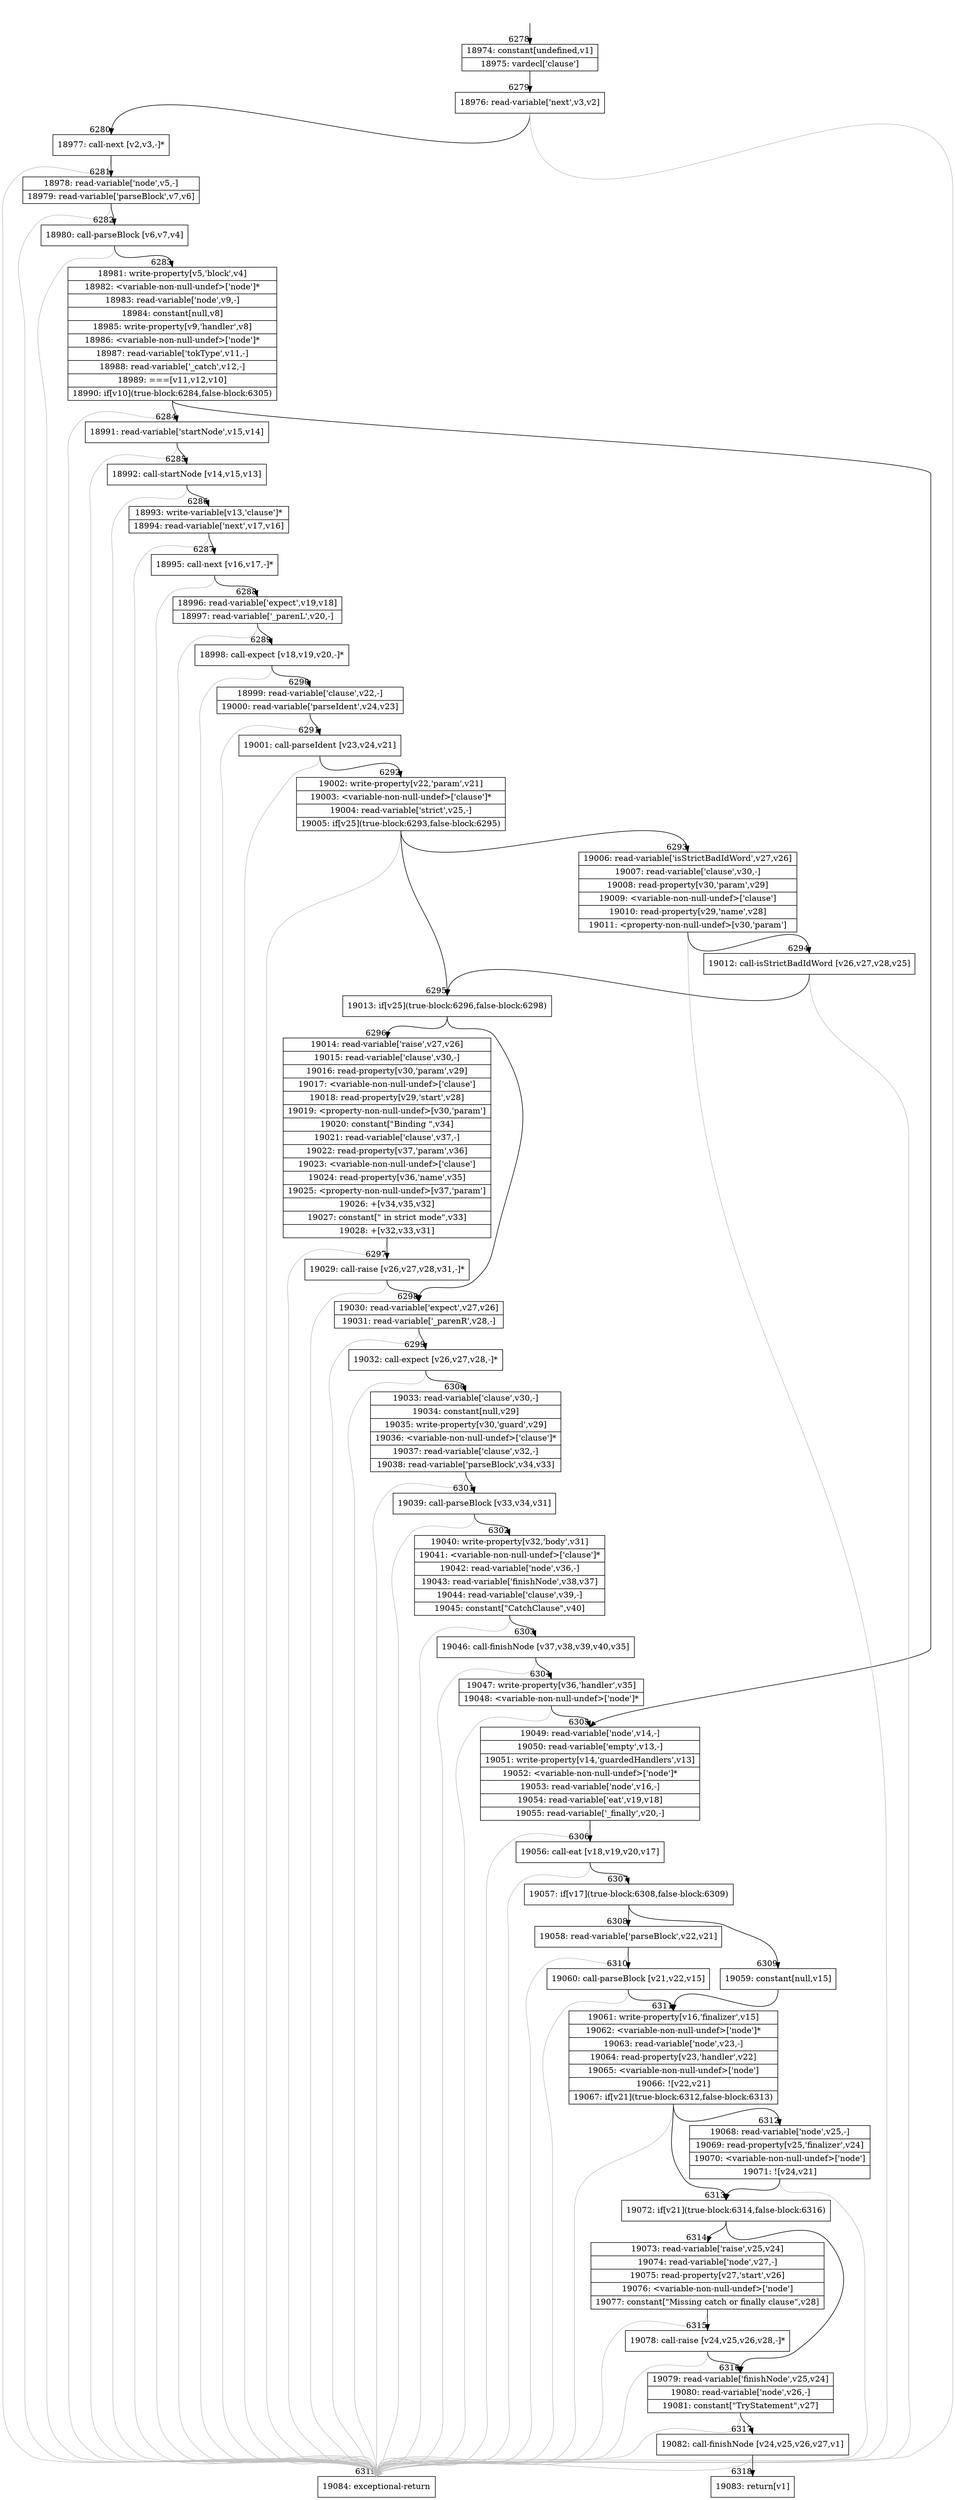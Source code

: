 digraph {
rankdir="TD"
BB_entry358[shape=none,label=""];
BB_entry358 -> BB6278 [tailport=s, headport=n, headlabel="    6278"]
BB6278 [shape=record label="{18974: constant[undefined,v1]|18975: vardecl['clause']}" ] 
BB6278 -> BB6279 [tailport=s, headport=n, headlabel="      6279"]
BB6279 [shape=record label="{18976: read-variable['next',v3,v2]}" ] 
BB6279 -> BB6280 [tailport=s, headport=n, headlabel="      6280"]
BB6279 -> BB6319 [tailport=s, headport=n, color=gray, headlabel="      6319"]
BB6280 [shape=record label="{18977: call-next [v2,v3,-]*}" ] 
BB6280 -> BB6281 [tailport=s, headport=n, headlabel="      6281"]
BB6280 -> BB6319 [tailport=s, headport=n, color=gray]
BB6281 [shape=record label="{18978: read-variable['node',v5,-]|18979: read-variable['parseBlock',v7,v6]}" ] 
BB6281 -> BB6282 [tailport=s, headport=n, headlabel="      6282"]
BB6281 -> BB6319 [tailport=s, headport=n, color=gray]
BB6282 [shape=record label="{18980: call-parseBlock [v6,v7,v4]}" ] 
BB6282 -> BB6283 [tailport=s, headport=n, headlabel="      6283"]
BB6282 -> BB6319 [tailport=s, headport=n, color=gray]
BB6283 [shape=record label="{18981: write-property[v5,'block',v4]|18982: \<variable-non-null-undef\>['node']*|18983: read-variable['node',v9,-]|18984: constant[null,v8]|18985: write-property[v9,'handler',v8]|18986: \<variable-non-null-undef\>['node']*|18987: read-variable['tokType',v11,-]|18988: read-variable['_catch',v12,-]|18989: ===[v11,v12,v10]|18990: if[v10](true-block:6284,false-block:6305)}" ] 
BB6283 -> BB6284 [tailport=s, headport=n, headlabel="      6284"]
BB6283 -> BB6305 [tailport=s, headport=n, headlabel="      6305"]
BB6283 -> BB6319 [tailport=s, headport=n, color=gray]
BB6284 [shape=record label="{18991: read-variable['startNode',v15,v14]}" ] 
BB6284 -> BB6285 [tailport=s, headport=n, headlabel="      6285"]
BB6284 -> BB6319 [tailport=s, headport=n, color=gray]
BB6285 [shape=record label="{18992: call-startNode [v14,v15,v13]}" ] 
BB6285 -> BB6286 [tailport=s, headport=n, headlabel="      6286"]
BB6285 -> BB6319 [tailport=s, headport=n, color=gray]
BB6286 [shape=record label="{18993: write-variable[v13,'clause']*|18994: read-variable['next',v17,v16]}" ] 
BB6286 -> BB6287 [tailport=s, headport=n, headlabel="      6287"]
BB6286 -> BB6319 [tailport=s, headport=n, color=gray]
BB6287 [shape=record label="{18995: call-next [v16,v17,-]*}" ] 
BB6287 -> BB6288 [tailport=s, headport=n, headlabel="      6288"]
BB6287 -> BB6319 [tailport=s, headport=n, color=gray]
BB6288 [shape=record label="{18996: read-variable['expect',v19,v18]|18997: read-variable['_parenL',v20,-]}" ] 
BB6288 -> BB6289 [tailport=s, headport=n, headlabel="      6289"]
BB6288 -> BB6319 [tailport=s, headport=n, color=gray]
BB6289 [shape=record label="{18998: call-expect [v18,v19,v20,-]*}" ] 
BB6289 -> BB6290 [tailport=s, headport=n, headlabel="      6290"]
BB6289 -> BB6319 [tailport=s, headport=n, color=gray]
BB6290 [shape=record label="{18999: read-variable['clause',v22,-]|19000: read-variable['parseIdent',v24,v23]}" ] 
BB6290 -> BB6291 [tailport=s, headport=n, headlabel="      6291"]
BB6290 -> BB6319 [tailport=s, headport=n, color=gray]
BB6291 [shape=record label="{19001: call-parseIdent [v23,v24,v21]}" ] 
BB6291 -> BB6292 [tailport=s, headport=n, headlabel="      6292"]
BB6291 -> BB6319 [tailport=s, headport=n, color=gray]
BB6292 [shape=record label="{19002: write-property[v22,'param',v21]|19003: \<variable-non-null-undef\>['clause']*|19004: read-variable['strict',v25,-]|19005: if[v25](true-block:6293,false-block:6295)}" ] 
BB6292 -> BB6295 [tailport=s, headport=n, headlabel="      6295"]
BB6292 -> BB6293 [tailport=s, headport=n, headlabel="      6293"]
BB6292 -> BB6319 [tailport=s, headport=n, color=gray]
BB6293 [shape=record label="{19006: read-variable['isStrictBadIdWord',v27,v26]|19007: read-variable['clause',v30,-]|19008: read-property[v30,'param',v29]|19009: \<variable-non-null-undef\>['clause']|19010: read-property[v29,'name',v28]|19011: \<property-non-null-undef\>[v30,'param']}" ] 
BB6293 -> BB6294 [tailport=s, headport=n, headlabel="      6294"]
BB6293 -> BB6319 [tailport=s, headport=n, color=gray]
BB6294 [shape=record label="{19012: call-isStrictBadIdWord [v26,v27,v28,v25]}" ] 
BB6294 -> BB6295 [tailport=s, headport=n]
BB6294 -> BB6319 [tailport=s, headport=n, color=gray]
BB6295 [shape=record label="{19013: if[v25](true-block:6296,false-block:6298)}" ] 
BB6295 -> BB6296 [tailport=s, headport=n, headlabel="      6296"]
BB6295 -> BB6298 [tailport=s, headport=n, headlabel="      6298"]
BB6296 [shape=record label="{19014: read-variable['raise',v27,v26]|19015: read-variable['clause',v30,-]|19016: read-property[v30,'param',v29]|19017: \<variable-non-null-undef\>['clause']|19018: read-property[v29,'start',v28]|19019: \<property-non-null-undef\>[v30,'param']|19020: constant[\"Binding \",v34]|19021: read-variable['clause',v37,-]|19022: read-property[v37,'param',v36]|19023: \<variable-non-null-undef\>['clause']|19024: read-property[v36,'name',v35]|19025: \<property-non-null-undef\>[v37,'param']|19026: +[v34,v35,v32]|19027: constant[\" in strict mode\",v33]|19028: +[v32,v33,v31]}" ] 
BB6296 -> BB6297 [tailport=s, headport=n, headlabel="      6297"]
BB6296 -> BB6319 [tailport=s, headport=n, color=gray]
BB6297 [shape=record label="{19029: call-raise [v26,v27,v28,v31,-]*}" ] 
BB6297 -> BB6298 [tailport=s, headport=n]
BB6297 -> BB6319 [tailport=s, headport=n, color=gray]
BB6298 [shape=record label="{19030: read-variable['expect',v27,v26]|19031: read-variable['_parenR',v28,-]}" ] 
BB6298 -> BB6299 [tailport=s, headport=n, headlabel="      6299"]
BB6298 -> BB6319 [tailport=s, headport=n, color=gray]
BB6299 [shape=record label="{19032: call-expect [v26,v27,v28,-]*}" ] 
BB6299 -> BB6300 [tailport=s, headport=n, headlabel="      6300"]
BB6299 -> BB6319 [tailport=s, headport=n, color=gray]
BB6300 [shape=record label="{19033: read-variable['clause',v30,-]|19034: constant[null,v29]|19035: write-property[v30,'guard',v29]|19036: \<variable-non-null-undef\>['clause']*|19037: read-variable['clause',v32,-]|19038: read-variable['parseBlock',v34,v33]}" ] 
BB6300 -> BB6301 [tailport=s, headport=n, headlabel="      6301"]
BB6300 -> BB6319 [tailport=s, headport=n, color=gray]
BB6301 [shape=record label="{19039: call-parseBlock [v33,v34,v31]}" ] 
BB6301 -> BB6302 [tailport=s, headport=n, headlabel="      6302"]
BB6301 -> BB6319 [tailport=s, headport=n, color=gray]
BB6302 [shape=record label="{19040: write-property[v32,'body',v31]|19041: \<variable-non-null-undef\>['clause']*|19042: read-variable['node',v36,-]|19043: read-variable['finishNode',v38,v37]|19044: read-variable['clause',v39,-]|19045: constant[\"CatchClause\",v40]}" ] 
BB6302 -> BB6303 [tailport=s, headport=n, headlabel="      6303"]
BB6302 -> BB6319 [tailport=s, headport=n, color=gray]
BB6303 [shape=record label="{19046: call-finishNode [v37,v38,v39,v40,v35]}" ] 
BB6303 -> BB6304 [tailport=s, headport=n, headlabel="      6304"]
BB6303 -> BB6319 [tailport=s, headport=n, color=gray]
BB6304 [shape=record label="{19047: write-property[v36,'handler',v35]|19048: \<variable-non-null-undef\>['node']*}" ] 
BB6304 -> BB6305 [tailport=s, headport=n]
BB6304 -> BB6319 [tailport=s, headport=n, color=gray]
BB6305 [shape=record label="{19049: read-variable['node',v14,-]|19050: read-variable['empty',v13,-]|19051: write-property[v14,'guardedHandlers',v13]|19052: \<variable-non-null-undef\>['node']*|19053: read-variable['node',v16,-]|19054: read-variable['eat',v19,v18]|19055: read-variable['_finally',v20,-]}" ] 
BB6305 -> BB6306 [tailport=s, headport=n, headlabel="      6306"]
BB6305 -> BB6319 [tailport=s, headport=n, color=gray]
BB6306 [shape=record label="{19056: call-eat [v18,v19,v20,v17]}" ] 
BB6306 -> BB6307 [tailport=s, headport=n, headlabel="      6307"]
BB6306 -> BB6319 [tailport=s, headport=n, color=gray]
BB6307 [shape=record label="{19057: if[v17](true-block:6308,false-block:6309)}" ] 
BB6307 -> BB6308 [tailport=s, headport=n, headlabel="      6308"]
BB6307 -> BB6309 [tailport=s, headport=n, headlabel="      6309"]
BB6308 [shape=record label="{19058: read-variable['parseBlock',v22,v21]}" ] 
BB6308 -> BB6310 [tailport=s, headport=n, headlabel="      6310"]
BB6308 -> BB6319 [tailport=s, headport=n, color=gray]
BB6309 [shape=record label="{19059: constant[null,v15]}" ] 
BB6309 -> BB6311 [tailport=s, headport=n, headlabel="      6311"]
BB6310 [shape=record label="{19060: call-parseBlock [v21,v22,v15]}" ] 
BB6310 -> BB6311 [tailport=s, headport=n]
BB6310 -> BB6319 [tailport=s, headport=n, color=gray]
BB6311 [shape=record label="{19061: write-property[v16,'finalizer',v15]|19062: \<variable-non-null-undef\>['node']*|19063: read-variable['node',v23,-]|19064: read-property[v23,'handler',v22]|19065: \<variable-non-null-undef\>['node']|19066: ![v22,v21]|19067: if[v21](true-block:6312,false-block:6313)}" ] 
BB6311 -> BB6313 [tailport=s, headport=n, headlabel="      6313"]
BB6311 -> BB6312 [tailport=s, headport=n, headlabel="      6312"]
BB6311 -> BB6319 [tailport=s, headport=n, color=gray]
BB6312 [shape=record label="{19068: read-variable['node',v25,-]|19069: read-property[v25,'finalizer',v24]|19070: \<variable-non-null-undef\>['node']|19071: ![v24,v21]}" ] 
BB6312 -> BB6313 [tailport=s, headport=n]
BB6312 -> BB6319 [tailport=s, headport=n, color=gray]
BB6313 [shape=record label="{19072: if[v21](true-block:6314,false-block:6316)}" ] 
BB6313 -> BB6314 [tailport=s, headport=n, headlabel="      6314"]
BB6313 -> BB6316 [tailport=s, headport=n, headlabel="      6316"]
BB6314 [shape=record label="{19073: read-variable['raise',v25,v24]|19074: read-variable['node',v27,-]|19075: read-property[v27,'start',v26]|19076: \<variable-non-null-undef\>['node']|19077: constant[\"Missing catch or finally clause\",v28]}" ] 
BB6314 -> BB6315 [tailport=s, headport=n, headlabel="      6315"]
BB6314 -> BB6319 [tailport=s, headport=n, color=gray]
BB6315 [shape=record label="{19078: call-raise [v24,v25,v26,v28,-]*}" ] 
BB6315 -> BB6316 [tailport=s, headport=n]
BB6315 -> BB6319 [tailport=s, headport=n, color=gray]
BB6316 [shape=record label="{19079: read-variable['finishNode',v25,v24]|19080: read-variable['node',v26,-]|19081: constant[\"TryStatement\",v27]}" ] 
BB6316 -> BB6317 [tailport=s, headport=n, headlabel="      6317"]
BB6316 -> BB6319 [tailport=s, headport=n, color=gray]
BB6317 [shape=record label="{19082: call-finishNode [v24,v25,v26,v27,v1]}" ] 
BB6317 -> BB6318 [tailport=s, headport=n, headlabel="      6318"]
BB6317 -> BB6319 [tailport=s, headport=n, color=gray]
BB6318 [shape=record label="{19083: return[v1]}" ] 
BB6319 [shape=record label="{19084: exceptional-return}" ] 
//#$~ 6225
}
